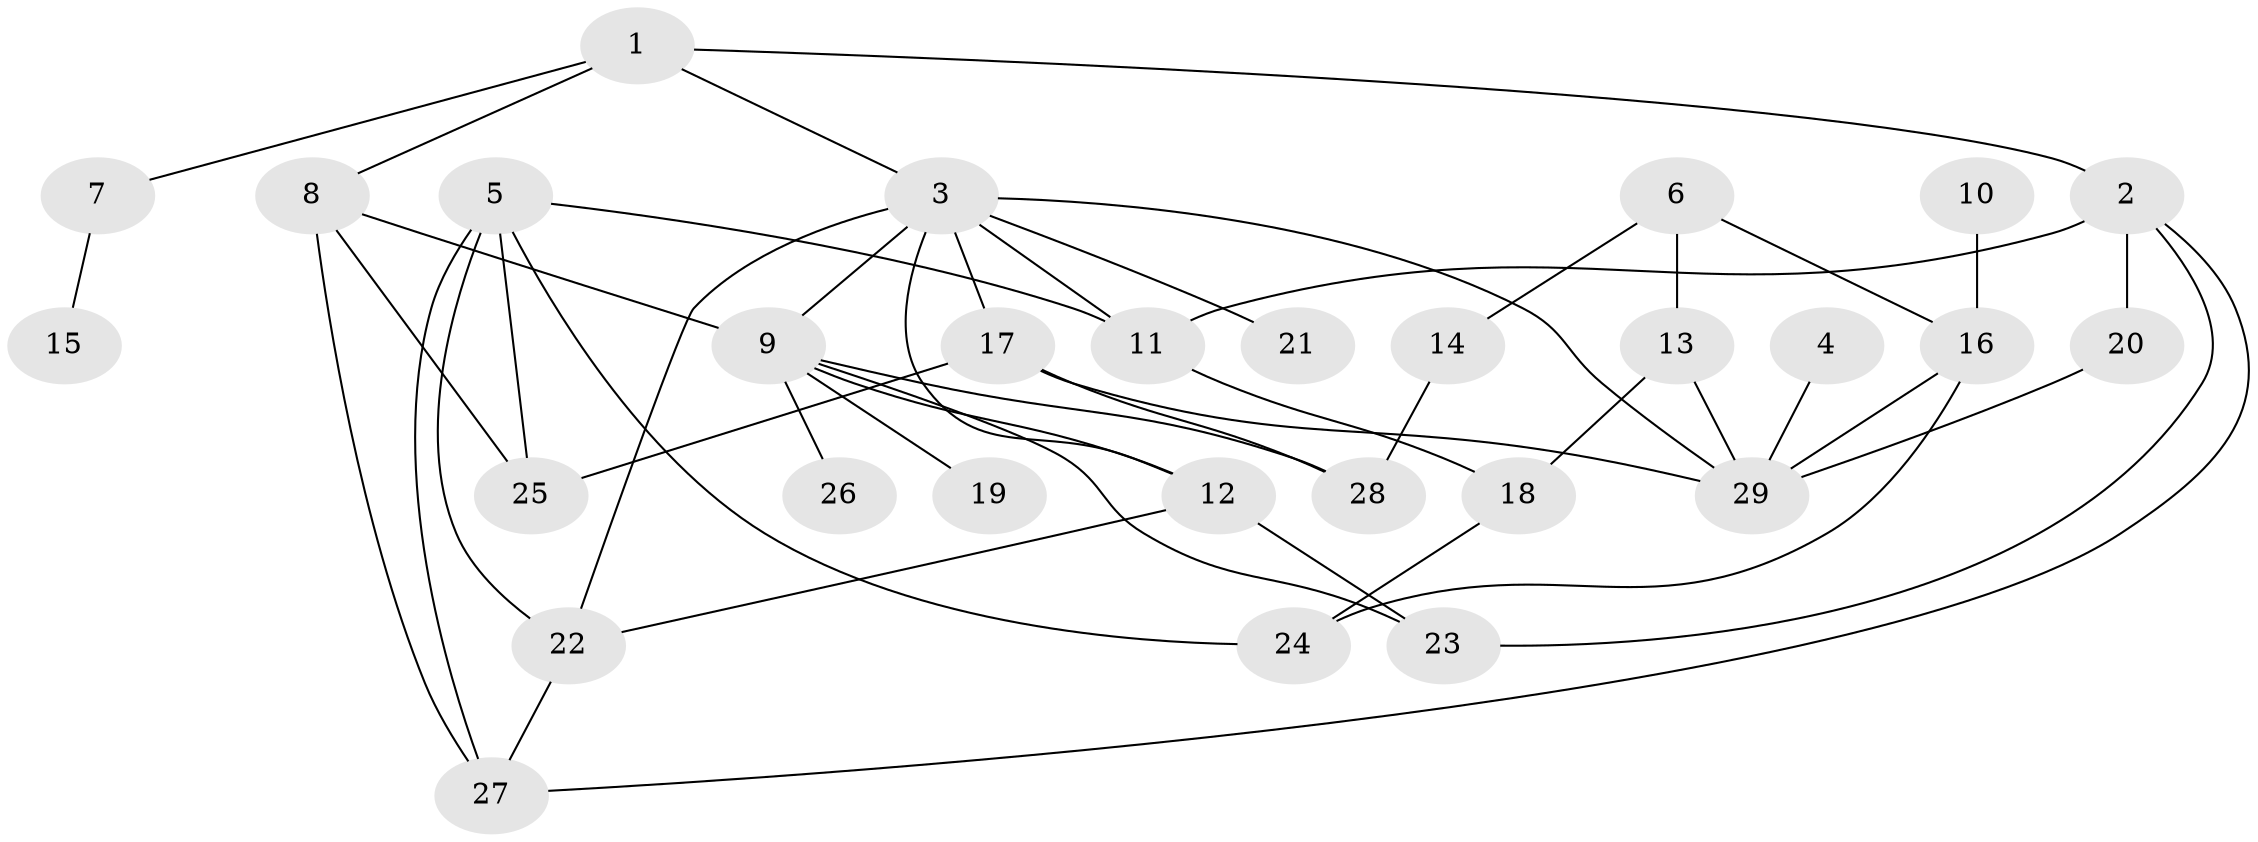 // original degree distribution, {8: 0.011235955056179775, 5: 0.02247191011235955, 6: 0.033707865168539325, 4: 0.1348314606741573, 2: 0.34831460674157305, 3: 0.16853932584269662, 1: 0.2808988764044944}
// Generated by graph-tools (version 1.1) at 2025/36/03/04/25 23:36:12]
// undirected, 29 vertices, 48 edges
graph export_dot {
  node [color=gray90,style=filled];
  1;
  2;
  3;
  4;
  5;
  6;
  7;
  8;
  9;
  10;
  11;
  12;
  13;
  14;
  15;
  16;
  17;
  18;
  19;
  20;
  21;
  22;
  23;
  24;
  25;
  26;
  27;
  28;
  29;
  1 -- 2 [weight=1.0];
  1 -- 3 [weight=1.0];
  1 -- 7 [weight=1.0];
  1 -- 8 [weight=1.0];
  2 -- 11 [weight=1.0];
  2 -- 20 [weight=1.0];
  2 -- 23 [weight=1.0];
  2 -- 27 [weight=1.0];
  3 -- 9 [weight=1.0];
  3 -- 11 [weight=1.0];
  3 -- 12 [weight=1.0];
  3 -- 17 [weight=1.0];
  3 -- 21 [weight=1.0];
  3 -- 22 [weight=1.0];
  3 -- 29 [weight=1.0];
  4 -- 29 [weight=1.0];
  5 -- 11 [weight=1.0];
  5 -- 22 [weight=1.0];
  5 -- 24 [weight=1.0];
  5 -- 25 [weight=1.0];
  5 -- 27 [weight=1.0];
  6 -- 13 [weight=1.0];
  6 -- 14 [weight=1.0];
  6 -- 16 [weight=1.0];
  7 -- 15 [weight=1.0];
  8 -- 9 [weight=1.0];
  8 -- 25 [weight=1.0];
  8 -- 27 [weight=1.0];
  9 -- 12 [weight=1.0];
  9 -- 19 [weight=1.0];
  9 -- 23 [weight=1.0];
  9 -- 26 [weight=1.0];
  9 -- 28 [weight=1.0];
  10 -- 16 [weight=1.0];
  11 -- 18 [weight=1.0];
  12 -- 22 [weight=1.0];
  12 -- 23 [weight=1.0];
  13 -- 18 [weight=1.0];
  13 -- 29 [weight=1.0];
  14 -- 28 [weight=1.0];
  16 -- 24 [weight=1.0];
  16 -- 29 [weight=1.0];
  17 -- 25 [weight=1.0];
  17 -- 28 [weight=1.0];
  17 -- 29 [weight=1.0];
  18 -- 24 [weight=1.0];
  20 -- 29 [weight=1.0];
  22 -- 27 [weight=1.0];
}
